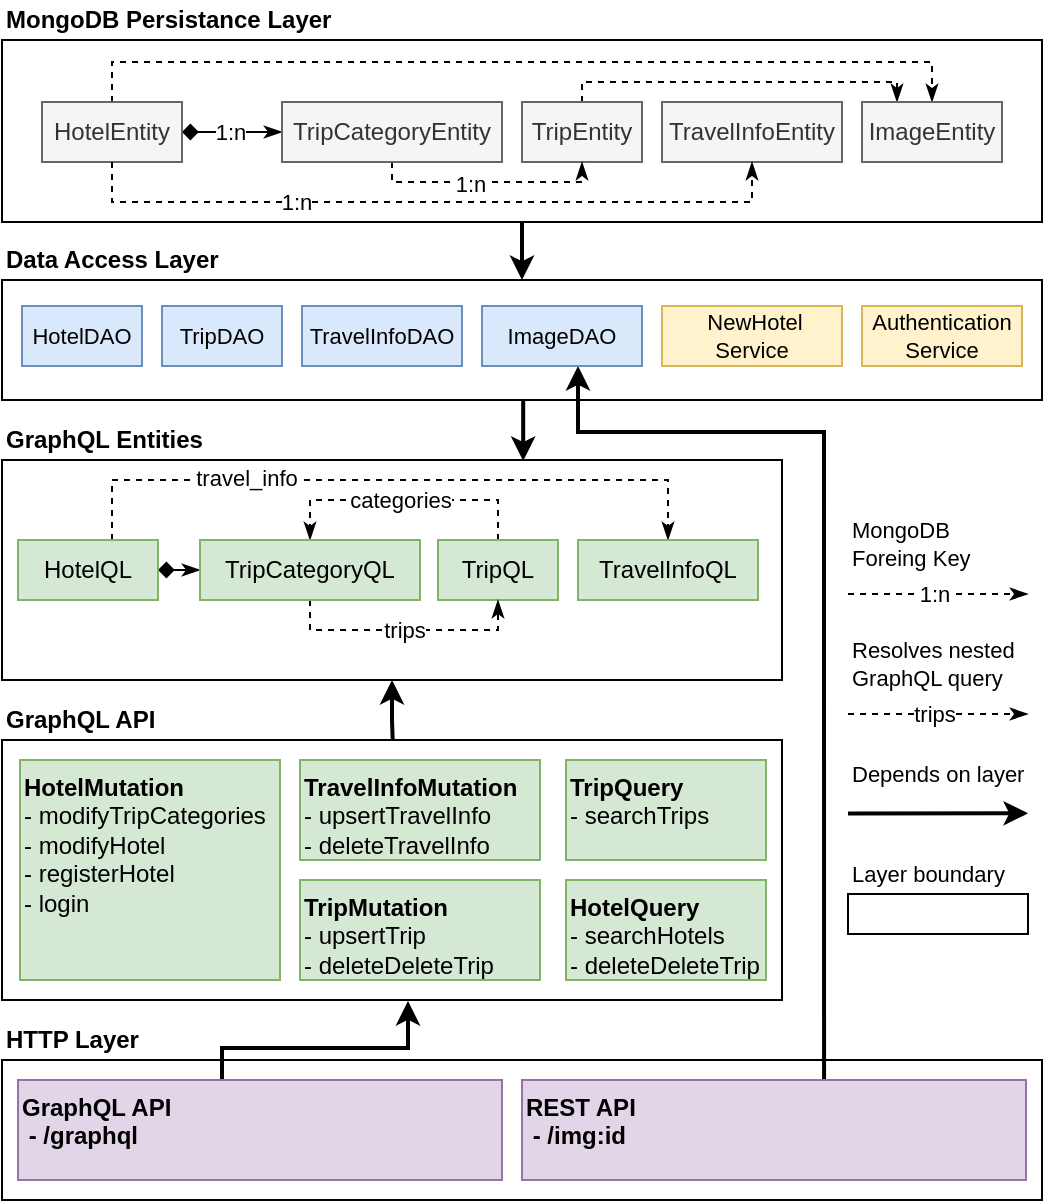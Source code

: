 <mxfile version="17.4.2" type="device"><diagram name="Page-1" id="b5b7bab2-c9e2-2cf4-8b2a-24fd1a2a6d21"><mxGraphModel dx="1226" dy="724" grid="0" gridSize="10" guides="1" tooltips="1" connect="1" arrows="1" fold="1" page="0" pageScale="1" pageWidth="827" pageHeight="1169" background="none" math="0" shadow="0"><root><mxCell id="0"/><mxCell id="1" parent="0"/><mxCell id="gFVRASM6tocFlCa9rM3B-22" value="" style="rounded=0;whiteSpace=wrap;html=1;" parent="1" vertex="1"><mxGeometry x="30" y="450" width="520" height="60" as="geometry"/></mxCell><mxCell id="gFVRASM6tocFlCa9rM3B-61" value="" style="rounded=0;whiteSpace=wrap;html=1;" parent="1" vertex="1"><mxGeometry x="30" y="840" width="520" height="70" as="geometry"/></mxCell><mxCell id="gFVRASM6tocFlCa9rM3B-80" style="edgeStyle=orthogonalEdgeStyle;rounded=0;orthogonalLoop=1;jettySize=auto;html=1;fontFamily=Helvetica;fontSize=11;startArrow=classic;startFill=1;endArrow=none;endFill=0;strokeColor=#000000;strokeWidth=2;" parent="1" source="gFVRASM6tocFlCa9rM3B-19" edge="1"><mxGeometry relative="1" as="geometry"><mxPoint x="441" y="491" as="sourcePoint"/><mxPoint x="441.034" y="850.0" as="targetPoint"/><Array as="points"><mxPoint x="318" y="526"/><mxPoint x="441" y="526"/></Array></mxGeometry></mxCell><mxCell id="gFVRASM6tocFlCa9rM3B-8" value="" style="rounded=0;whiteSpace=wrap;html=1;" parent="1" vertex="1"><mxGeometry x="30" y="330" width="520" height="91" as="geometry"/></mxCell><mxCell id="gFVRASM6tocFlCa9rM3B-7" style="edgeStyle=orthogonalEdgeStyle;rounded=0;orthogonalLoop=1;jettySize=auto;html=1;startArrow=diamond;startFill=1;endArrow=classicThin;endFill=1;" parent="1" source="gFVRASM6tocFlCa9rM3B-1" target="gFVRASM6tocFlCa9rM3B-3" edge="1"><mxGeometry relative="1" as="geometry"/></mxCell><mxCell id="gFVRASM6tocFlCa9rM3B-10" value="1:n" style="edgeLabel;html=1;align=center;verticalAlign=middle;resizable=0;points=[];" parent="gFVRASM6tocFlCa9rM3B-7" vertex="1" connectable="0"><mxGeometry x="-0.307" relative="1" as="geometry"><mxPoint x="6" as="offset"/></mxGeometry></mxCell><mxCell id="gFVRASM6tocFlCa9rM3B-16" style="edgeStyle=orthogonalEdgeStyle;rounded=0;orthogonalLoop=1;jettySize=auto;html=1;entryX=0.5;entryY=0;entryDx=0;entryDy=0;dashed=1;startArrow=none;startFill=0;endArrow=classicThin;endFill=1;" parent="1" source="gFVRASM6tocFlCa9rM3B-1" target="gFVRASM6tocFlCa9rM3B-5" edge="1"><mxGeometry relative="1" as="geometry"><Array as="points"><mxPoint x="85" y="341"/><mxPoint x="495" y="341"/></Array></mxGeometry></mxCell><mxCell id="gFVRASM6tocFlCa9rM3B-1" value="HotelEntity" style="rounded=0;whiteSpace=wrap;html=1;fillColor=#f5f5f5;strokeColor=#666666;fontColor=#333333;" parent="1" vertex="1"><mxGeometry x="50" y="361" width="70" height="30" as="geometry"/></mxCell><mxCell id="gFVRASM6tocFlCa9rM3B-17" style="edgeStyle=orthogonalEdgeStyle;rounded=0;orthogonalLoop=1;jettySize=auto;html=1;entryX=0.25;entryY=0;entryDx=0;entryDy=0;dashed=1;startArrow=none;startFill=0;endArrow=classicThin;endFill=1;" parent="1" source="gFVRASM6tocFlCa9rM3B-2" target="gFVRASM6tocFlCa9rM3B-5" edge="1"><mxGeometry relative="1" as="geometry"><Array as="points"><mxPoint x="320" y="351"/><mxPoint x="478" y="351"/></Array></mxGeometry></mxCell><mxCell id="gFVRASM6tocFlCa9rM3B-2" value="TripEntity" style="rounded=0;whiteSpace=wrap;html=1;fillColor=#f5f5f5;strokeColor=#666666;fontColor=#333333;" parent="1" vertex="1"><mxGeometry x="290" y="361" width="60" height="30" as="geometry"/></mxCell><mxCell id="gFVRASM6tocFlCa9rM3B-12" style="edgeStyle=orthogonalEdgeStyle;rounded=0;orthogonalLoop=1;jettySize=auto;html=1;startArrow=none;startFill=0;endArrow=classicThin;endFill=1;entryX=0.5;entryY=1;entryDx=0;entryDy=0;exitX=0.5;exitY=1;exitDx=0;exitDy=0;dashed=1;" parent="1" source="gFVRASM6tocFlCa9rM3B-3" target="gFVRASM6tocFlCa9rM3B-2" edge="1"><mxGeometry relative="1" as="geometry"><Array as="points"><mxPoint x="225" y="401"/><mxPoint x="320" y="401"/></Array></mxGeometry></mxCell><mxCell id="gFVRASM6tocFlCa9rM3B-15" value="1:n" style="edgeLabel;html=1;align=center;verticalAlign=middle;resizable=0;points=[];" parent="gFVRASM6tocFlCa9rM3B-12" vertex="1" connectable="0"><mxGeometry x="-0.145" y="-1" relative="1" as="geometry"><mxPoint as="offset"/></mxGeometry></mxCell><mxCell id="gFVRASM6tocFlCa9rM3B-3" value="TripCategoryEntity" style="rounded=0;whiteSpace=wrap;html=1;fillColor=#f5f5f5;strokeColor=#666666;fontColor=#333333;" parent="1" vertex="1"><mxGeometry x="170" y="361" width="110" height="30" as="geometry"/></mxCell><mxCell id="gFVRASM6tocFlCa9rM3B-5" value="ImageEntity" style="rounded=0;whiteSpace=wrap;html=1;fillColor=#f5f5f5;strokeColor=#666666;fontColor=#333333;" parent="1" vertex="1"><mxGeometry x="460" y="361" width="70" height="30" as="geometry"/></mxCell><mxCell id="gFVRASM6tocFlCa9rM3B-6" value="TravelInfoEntity" style="rounded=0;whiteSpace=wrap;html=1;fillColor=#f5f5f5;strokeColor=#666666;fontColor=#333333;" parent="1" vertex="1"><mxGeometry x="360" y="361" width="90" height="30" as="geometry"/></mxCell><mxCell id="gFVRASM6tocFlCa9rM3B-9" value="MongoDB Persistance Layer" style="text;html=1;strokeColor=none;fillColor=none;align=left;verticalAlign=middle;whiteSpace=wrap;rounded=0;fontStyle=1" parent="1" vertex="1"><mxGeometry x="30" y="310" width="190" height="20" as="geometry"/></mxCell><mxCell id="gFVRASM6tocFlCa9rM3B-13" style="edgeStyle=orthogonalEdgeStyle;rounded=0;orthogonalLoop=1;jettySize=auto;html=1;startArrow=none;startFill=0;endArrow=classicThin;endFill=1;exitX=0.5;exitY=1;exitDx=0;exitDy=0;dashed=1;" parent="1" source="gFVRASM6tocFlCa9rM3B-1" target="gFVRASM6tocFlCa9rM3B-6" edge="1"><mxGeometry relative="1" as="geometry"><mxPoint x="235" y="401" as="sourcePoint"/><mxPoint x="330" y="401" as="targetPoint"/><Array as="points"><mxPoint x="85" y="411"/><mxPoint x="405" y="411"/></Array></mxGeometry></mxCell><mxCell id="gFVRASM6tocFlCa9rM3B-14" value="1:n" style="edgeLabel;html=1;align=center;verticalAlign=middle;resizable=0;points=[];" parent="gFVRASM6tocFlCa9rM3B-13" vertex="1" connectable="0"><mxGeometry x="-0.379" relative="1" as="geometry"><mxPoint as="offset"/></mxGeometry></mxCell><mxCell id="gFVRASM6tocFlCa9rM3B-18" value="HotelDAO" style="rounded=0;whiteSpace=wrap;html=1;labelBackgroundColor=none;fontSize=11;fillColor=#dae8fc;strokeColor=#6c8ebf;" parent="1" vertex="1"><mxGeometry x="40" y="463" width="60" height="30" as="geometry"/></mxCell><mxCell id="gFVRASM6tocFlCa9rM3B-19" value="ImageDAO" style="rounded=0;whiteSpace=wrap;html=1;labelBackgroundColor=none;fontSize=11;fillColor=#dae8fc;strokeColor=#6c8ebf;" parent="1" vertex="1"><mxGeometry x="270" y="463" width="80" height="30" as="geometry"/></mxCell><mxCell id="gFVRASM6tocFlCa9rM3B-20" value="TripDAO" style="rounded=0;whiteSpace=wrap;html=1;labelBackgroundColor=none;fontSize=11;fillColor=#dae8fc;strokeColor=#6c8ebf;" parent="1" vertex="1"><mxGeometry x="110" y="463" width="60" height="30" as="geometry"/></mxCell><mxCell id="gFVRASM6tocFlCa9rM3B-21" value="TravelInfoDAO" style="rounded=0;whiteSpace=wrap;html=1;labelBackgroundColor=none;fontSize=11;fillColor=#dae8fc;strokeColor=#6c8ebf;" parent="1" vertex="1"><mxGeometry x="180" y="463" width="80" height="30" as="geometry"/></mxCell><mxCell id="gFVRASM6tocFlCa9rM3B-30" value="Data Access Layer" style="text;html=1;strokeColor=none;fillColor=none;align=left;verticalAlign=middle;whiteSpace=wrap;rounded=0;fontStyle=1" parent="1" vertex="1"><mxGeometry x="30" y="430" width="110" height="20" as="geometry"/></mxCell><mxCell id="gFVRASM6tocFlCa9rM3B-67" style="edgeStyle=orthogonalEdgeStyle;rounded=0;orthogonalLoop=1;jettySize=auto;html=1;fontFamily=Helvetica;fontSize=11;startArrow=classic;startFill=1;endArrow=none;endFill=0;strokeColor=#000000;strokeWidth=2;entryX=0.498;entryY=0.995;entryDx=0;entryDy=0;entryPerimeter=0;exitX=0.663;exitY=0.004;exitDx=0;exitDy=0;exitPerimeter=0;" parent="1" edge="1"><mxGeometry relative="1" as="geometry"><mxPoint x="290.96" y="509.7" as="targetPoint"/><mxPoint x="290.57" y="540.44" as="sourcePoint"/><Array as="points"><mxPoint x="291" y="510"/></Array></mxGeometry></mxCell><mxCell id="gFVRASM6tocFlCa9rM3B-74" style="edgeStyle=orthogonalEdgeStyle;rounded=0;orthogonalLoop=1;jettySize=auto;html=1;entryX=0.501;entryY=0.009;entryDx=0;entryDy=0;entryPerimeter=0;fontFamily=Helvetica;fontSize=11;startArrow=classic;startFill=1;endArrow=none;endFill=0;strokeColor=#000000;strokeWidth=2;" parent="1" source="gFVRASM6tocFlCa9rM3B-31" target="gFVRASM6tocFlCa9rM3B-53" edge="1"><mxGeometry relative="1" as="geometry"/></mxCell><mxCell id="gFVRASM6tocFlCa9rM3B-31" value="" style="rounded=0;whiteSpace=wrap;html=1;" parent="1" vertex="1"><mxGeometry x="30" y="540" width="390" height="110" as="geometry"/></mxCell><mxCell id="gFVRASM6tocFlCa9rM3B-32" style="edgeStyle=orthogonalEdgeStyle;rounded=0;orthogonalLoop=1;jettySize=auto;html=1;startArrow=diamond;startFill=1;endArrow=classicThin;endFill=1;" parent="1" source="gFVRASM6tocFlCa9rM3B-35" target="gFVRASM6tocFlCa9rM3B-40" edge="1"><mxGeometry relative="1" as="geometry"/></mxCell><mxCell id="gFVRASM6tocFlCa9rM3B-48" style="edgeStyle=orthogonalEdgeStyle;rounded=0;orthogonalLoop=1;jettySize=auto;html=1;entryX=0.5;entryY=0;entryDx=0;entryDy=0;dashed=1;fontSize=11;startArrow=none;startFill=0;endArrow=classicThin;endFill=1;strokeColor=#000000;strokeWidth=1;" parent="1" source="gFVRASM6tocFlCa9rM3B-35" target="gFVRASM6tocFlCa9rM3B-42" edge="1"><mxGeometry relative="1" as="geometry"><Array as="points"><mxPoint x="85" y="550"/><mxPoint x="363" y="550"/></Array></mxGeometry></mxCell><mxCell id="gFVRASM6tocFlCa9rM3B-49" value="travel_info" style="edgeLabel;html=1;align=center;verticalAlign=middle;resizable=0;points=[];fontSize=11;" parent="gFVRASM6tocFlCa9rM3B-48" vertex="1" connectable="0"><mxGeometry x="-0.6" y="1" relative="1" as="geometry"><mxPoint x="29" as="offset"/></mxGeometry></mxCell><mxCell id="gFVRASM6tocFlCa9rM3B-35" value="HotelQL" style="rounded=0;whiteSpace=wrap;html=1;fillColor=#d5e8d4;strokeColor=#82b366;" parent="1" vertex="1"><mxGeometry x="38" y="580" width="70" height="30" as="geometry"/></mxCell><mxCell id="gFVRASM6tocFlCa9rM3B-45" style="edgeStyle=orthogonalEdgeStyle;rounded=0;orthogonalLoop=1;jettySize=auto;html=1;entryX=0.5;entryY=0;entryDx=0;entryDy=0;fontSize=11;startArrow=none;startFill=0;endArrow=classicThin;endFill=1;strokeColor=#000000;strokeWidth=1;dashed=1;" parent="1" source="gFVRASM6tocFlCa9rM3B-37" target="gFVRASM6tocFlCa9rM3B-40" edge="1"><mxGeometry relative="1" as="geometry"><Array as="points"><mxPoint x="278" y="560"/><mxPoint x="184" y="560"/></Array></mxGeometry></mxCell><mxCell id="gFVRASM6tocFlCa9rM3B-46" value="categories" style="edgeLabel;html=1;align=center;verticalAlign=middle;resizable=0;points=[];fontSize=11;" parent="gFVRASM6tocFlCa9rM3B-45" vertex="1" connectable="0"><mxGeometry x="0.135" relative="1" as="geometry"><mxPoint x="7" as="offset"/></mxGeometry></mxCell><mxCell id="gFVRASM6tocFlCa9rM3B-37" value="TripQL" style="rounded=0;whiteSpace=wrap;html=1;fillColor=#d5e8d4;strokeColor=#82b366;" parent="1" vertex="1"><mxGeometry x="248" y="580" width="60" height="30" as="geometry"/></mxCell><mxCell id="gFVRASM6tocFlCa9rM3B-38" style="edgeStyle=orthogonalEdgeStyle;rounded=0;orthogonalLoop=1;jettySize=auto;html=1;startArrow=none;startFill=0;endArrow=classicThin;endFill=1;entryX=0.5;entryY=1;entryDx=0;entryDy=0;exitX=0.5;exitY=1;exitDx=0;exitDy=0;dashed=1;" parent="1" source="gFVRASM6tocFlCa9rM3B-40" target="gFVRASM6tocFlCa9rM3B-37" edge="1"><mxGeometry relative="1" as="geometry"><Array as="points"><mxPoint x="184" y="625"/><mxPoint x="278" y="625"/></Array></mxGeometry></mxCell><mxCell id="gFVRASM6tocFlCa9rM3B-47" value="trips" style="edgeLabel;html=1;align=center;verticalAlign=middle;resizable=0;points=[];fontSize=11;" parent="gFVRASM6tocFlCa9rM3B-38" vertex="1" connectable="0"><mxGeometry x="-0.182" relative="1" as="geometry"><mxPoint x="11" as="offset"/></mxGeometry></mxCell><mxCell id="gFVRASM6tocFlCa9rM3B-40" value="TripCategoryQL" style="rounded=0;whiteSpace=wrap;html=1;fillColor=#d5e8d4;strokeColor=#82b366;" parent="1" vertex="1"><mxGeometry x="129" y="580" width="110" height="30" as="geometry"/></mxCell><mxCell id="gFVRASM6tocFlCa9rM3B-42" value="TravelInfoQL" style="rounded=0;whiteSpace=wrap;html=1;fillColor=#d5e8d4;strokeColor=#82b366;" parent="1" vertex="1"><mxGeometry x="318" y="580" width="90" height="30" as="geometry"/></mxCell><mxCell id="gFVRASM6tocFlCa9rM3B-53" value="" style="rounded=0;whiteSpace=wrap;html=1;" parent="1" vertex="1"><mxGeometry x="30" y="680" width="390" height="130" as="geometry"/></mxCell><mxCell id="gFVRASM6tocFlCa9rM3B-55" value="&lt;b&gt;HotelMutation&lt;/b&gt;&lt;br&gt;&lt;div&gt;&lt;span&gt;- modifyTripCategories&lt;/span&gt;&lt;/div&gt;&lt;div&gt;&lt;span&gt;- modifyHotel&lt;/span&gt;&lt;/div&gt;&lt;div&gt;&lt;span&gt;- registerHotel&lt;/span&gt;&lt;/div&gt;&lt;div&gt;&lt;span&gt;- login&lt;/span&gt;&lt;/div&gt;" style="rounded=0;whiteSpace=wrap;html=1;fillColor=#d5e8d4;strokeColor=#82b366;align=left;verticalAlign=top;" parent="1" vertex="1"><mxGeometry x="39" y="690" width="130" height="110" as="geometry"/></mxCell><mxCell id="gFVRASM6tocFlCa9rM3B-57" value="&lt;b&gt;TravelInfoMutation&lt;br&gt;&lt;/b&gt;- upsertTravelInfo&lt;br&gt;- deleteTravelInfo" style="rounded=0;whiteSpace=wrap;html=1;fillColor=#d5e8d4;strokeColor=#82b366;align=left;verticalAlign=top;" parent="1" vertex="1"><mxGeometry x="179" y="690" width="120" height="50" as="geometry"/></mxCell><mxCell id="gFVRASM6tocFlCa9rM3B-58" value="&lt;b&gt;TripMutation&lt;br&gt;&lt;/b&gt;- upsertTrip&lt;br&gt;- deleteDeleteTrip" style="rounded=0;whiteSpace=wrap;html=1;fillColor=#d5e8d4;strokeColor=#82b366;align=left;verticalAlign=top;" parent="1" vertex="1"><mxGeometry x="179" y="750" width="120" height="50" as="geometry"/></mxCell><mxCell id="gFVRASM6tocFlCa9rM3B-59" value="&lt;b&gt;HotelQuery&lt;br&gt;&lt;/b&gt;- searchHotels&lt;br&gt;- deleteDeleteTrip" style="rounded=0;whiteSpace=wrap;html=1;fillColor=#d5e8d4;strokeColor=#82b366;align=left;verticalAlign=top;" parent="1" vertex="1"><mxGeometry x="312" y="750" width="100" height="50" as="geometry"/></mxCell><mxCell id="gFVRASM6tocFlCa9rM3B-60" value="&lt;b&gt;TripQuery&lt;br&gt;&lt;/b&gt;- searchTrips" style="rounded=0;whiteSpace=wrap;html=1;fillColor=#d5e8d4;strokeColor=#82b366;align=left;verticalAlign=top;" parent="1" vertex="1"><mxGeometry x="312" y="690" width="100" height="50" as="geometry"/></mxCell><mxCell id="gFVRASM6tocFlCa9rM3B-78" style="edgeStyle=orthogonalEdgeStyle;rounded=0;orthogonalLoop=1;jettySize=auto;html=1;entryX=0.523;entryY=1.004;entryDx=0;entryDy=0;fontFamily=Helvetica;fontSize=11;startArrow=none;startFill=0;endArrow=classic;endFill=1;strokeColor=#000000;strokeWidth=2;entryPerimeter=0;" parent="1" source="gFVRASM6tocFlCa9rM3B-79" target="gFVRASM6tocFlCa9rM3B-53" edge="1"><mxGeometry relative="1" as="geometry"><Array as="points"><mxPoint x="140" y="834"/><mxPoint x="233" y="834"/></Array></mxGeometry></mxCell><mxCell id="gFVRASM6tocFlCa9rM3B-62" value="&lt;b&gt;REST API&lt;br&gt;&amp;nbsp;- /img:id&lt;br&gt;&lt;/b&gt;" style="rounded=0;whiteSpace=wrap;html=1;fillColor=#e1d5e7;strokeColor=#9673a6;align=left;verticalAlign=top;" parent="1" vertex="1"><mxGeometry x="290" y="850" width="252" height="50" as="geometry"/></mxCell><mxCell id="gFVRASM6tocFlCa9rM3B-68" style="edgeStyle=orthogonalEdgeStyle;rounded=0;orthogonalLoop=1;jettySize=auto;html=1;fontFamily=Helvetica;fontSize=11;startArrow=classic;startFill=1;endArrow=none;endFill=0;strokeColor=#000000;strokeWidth=2;exitX=0.5;exitY=0;exitDx=0;exitDy=0;entryX=0.5;entryY=1;entryDx=0;entryDy=0;" parent="1" source="gFVRASM6tocFlCa9rM3B-22" target="gFVRASM6tocFlCa9rM3B-8" edge="1"><mxGeometry relative="1" as="geometry"><mxPoint x="290" y="412.55" as="targetPoint"/><mxPoint x="289.43" y="450" as="sourcePoint"/></mxGeometry></mxCell><mxCell id="gFVRASM6tocFlCa9rM3B-75" value="GraphQL Entities" style="text;html=1;strokeColor=none;fillColor=none;align=left;verticalAlign=middle;whiteSpace=wrap;rounded=0;fontStyle=1" parent="1" vertex="1"><mxGeometry x="30" y="520" width="120" height="20" as="geometry"/></mxCell><mxCell id="gFVRASM6tocFlCa9rM3B-76" value="GraphQL API" style="text;html=1;strokeColor=none;fillColor=none;align=left;verticalAlign=middle;whiteSpace=wrap;rounded=0;fontStyle=1" parent="1" vertex="1"><mxGeometry x="30" y="660" width="100" height="20" as="geometry"/></mxCell><mxCell id="gFVRASM6tocFlCa9rM3B-79" value="&lt;b&gt;GraphQL API&lt;br&gt;&amp;nbsp;- /graphql&lt;br&gt;&lt;/b&gt;" style="rounded=0;whiteSpace=wrap;html=1;fillColor=#e1d5e7;strokeColor=#9673a6;align=left;verticalAlign=top;" parent="1" vertex="1"><mxGeometry x="38" y="850" width="242" height="50" as="geometry"/></mxCell><mxCell id="gFVRASM6tocFlCa9rM3B-81" value="HTTP Layer" style="text;html=1;strokeColor=none;fillColor=none;align=left;verticalAlign=middle;whiteSpace=wrap;rounded=0;fontStyle=1" parent="1" vertex="1"><mxGeometry x="30" y="820" width="100" height="20" as="geometry"/></mxCell><mxCell id="gFVRASM6tocFlCa9rM3B-82" style="edgeStyle=orthogonalEdgeStyle;rounded=0;orthogonalLoop=1;jettySize=auto;html=1;fontFamily=Helvetica;fontSize=11;startArrow=classic;startFill=1;endArrow=none;endFill=0;strokeColor=#000000;strokeWidth=2;entryX=0.498;entryY=0.995;entryDx=0;entryDy=0;entryPerimeter=0;" parent="1" edge="1"><mxGeometry relative="1" as="geometry"><mxPoint x="453.0" y="716.68" as="targetPoint"/><mxPoint x="543" y="716.67" as="sourcePoint"/><Array as="points"><mxPoint x="453.04" y="716.98"/></Array></mxGeometry></mxCell><mxCell id="gFVRASM6tocFlCa9rM3B-83" value="Depends on layer" style="text;html=1;strokeColor=none;fillColor=none;align=left;verticalAlign=middle;whiteSpace=wrap;rounded=0;labelBackgroundColor=none;fontFamily=Helvetica;fontSize=11;" parent="1" vertex="1"><mxGeometry x="453" y="686.67" width="90" height="20" as="geometry"/></mxCell><mxCell id="gFVRASM6tocFlCa9rM3B-85" value="Resolves nested GraphQL query" style="text;html=1;strokeColor=none;fillColor=none;align=left;verticalAlign=middle;whiteSpace=wrap;rounded=0;labelBackgroundColor=none;fontFamily=Helvetica;fontSize=11;" parent="1" vertex="1"><mxGeometry x="453" y="627" width="90" height="30" as="geometry"/></mxCell><mxCell id="gFVRASM6tocFlCa9rM3B-86" style="edgeStyle=orthogonalEdgeStyle;rounded=0;orthogonalLoop=1;jettySize=auto;html=1;startArrow=none;startFill=0;endArrow=classicThin;endFill=1;dashed=1;" parent="1" edge="1"><mxGeometry relative="1" as="geometry"><Array as="points"><mxPoint x="475" y="667"/><mxPoint x="475" y="667"/></Array><mxPoint x="453" y="667" as="sourcePoint"/><mxPoint x="543" y="667" as="targetPoint"/></mxGeometry></mxCell><mxCell id="gFVRASM6tocFlCa9rM3B-87" value="trips" style="edgeLabel;html=1;align=center;verticalAlign=middle;resizable=0;points=[];fontSize=11;" parent="gFVRASM6tocFlCa9rM3B-86" vertex="1" connectable="0"><mxGeometry x="-0.182" relative="1" as="geometry"><mxPoint x="6" as="offset"/></mxGeometry></mxCell><mxCell id="gFVRASM6tocFlCa9rM3B-89" value="MongoDB Foreing Key" style="text;html=1;strokeColor=none;fillColor=none;align=left;verticalAlign=middle;whiteSpace=wrap;rounded=0;labelBackgroundColor=none;fontFamily=Helvetica;fontSize=11;" parent="1" vertex="1"><mxGeometry x="453" y="567" width="90" height="30" as="geometry"/></mxCell><mxCell id="gFVRASM6tocFlCa9rM3B-90" style="edgeStyle=orthogonalEdgeStyle;rounded=0;orthogonalLoop=1;jettySize=auto;html=1;startArrow=none;startFill=0;endArrow=classicThin;endFill=1;dashed=1;" parent="1" edge="1"><mxGeometry relative="1" as="geometry"><Array as="points"><mxPoint x="463" y="607"/><mxPoint x="463" y="607"/></Array><mxPoint x="453" y="607" as="sourcePoint"/><mxPoint x="543" y="607" as="targetPoint"/></mxGeometry></mxCell><mxCell id="gFVRASM6tocFlCa9rM3B-91" value="1:n" style="edgeLabel;html=1;align=center;verticalAlign=middle;resizable=0;points=[];fontSize=11;" parent="gFVRASM6tocFlCa9rM3B-90" vertex="1" connectable="0"><mxGeometry x="-0.182" relative="1" as="geometry"><mxPoint x="6" as="offset"/></mxGeometry></mxCell><mxCell id="gFVRASM6tocFlCa9rM3B-94" value="Layer boundary" style="text;html=1;strokeColor=none;fillColor=none;align=left;verticalAlign=middle;whiteSpace=wrap;rounded=0;labelBackgroundColor=none;fontFamily=Helvetica;fontSize=11;" parent="1" vertex="1"><mxGeometry x="453" y="737" width="90" height="20" as="geometry"/></mxCell><mxCell id="gFVRASM6tocFlCa9rM3B-95" value="" style="rounded=0;whiteSpace=wrap;html=1;" parent="1" vertex="1"><mxGeometry x="453" y="757" width="90" height="20" as="geometry"/></mxCell><mxCell id="GMl1o75oOHpHr2qyG68k-1" value="&amp;nbsp;NewHotel&lt;br&gt;Service" style="rounded=0;whiteSpace=wrap;html=1;labelBackgroundColor=none;fontSize=11;fillColor=#fff2cc;strokeColor=#d6b656;" parent="1" vertex="1"><mxGeometry x="360" y="463" width="90" height="30" as="geometry"/></mxCell><mxCell id="GMl1o75oOHpHr2qyG68k-2" value="Authentication&lt;br&gt;Service" style="rounded=0;whiteSpace=wrap;html=1;labelBackgroundColor=none;fontSize=11;fillColor=#fff2cc;strokeColor=#d6b656;" parent="1" vertex="1"><mxGeometry x="460" y="463" width="80" height="30" as="geometry"/></mxCell></root></mxGraphModel></diagram></mxfile>
